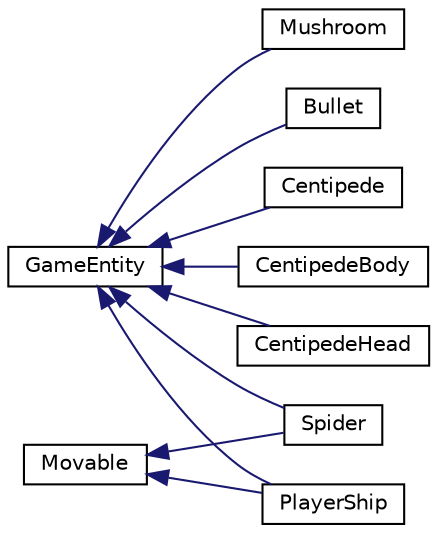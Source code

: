 digraph "Graphical Class Hierarchy"
{
  edge [fontname="Helvetica",fontsize="10",labelfontname="Helvetica",labelfontsize="10"];
  node [fontname="Helvetica",fontsize="10",shape=record];
  rankdir="LR";
  Node11 [label="GameEntity",height=0.2,width=0.4,color="black", fillcolor="white", style="filled",URL="$class_game_entity.html",tooltip="The purpose of this class is to load game entity images with the use of the ImageHandler object..."];
  Node11 -> Node12 [dir="back",color="midnightblue",fontsize="10",style="solid",fontname="Helvetica"];
  Node12 [label="Bullet",height=0.2,width=0.4,color="black", fillcolor="white", style="filled",URL="$class_bullet.html",tooltip="The purpose of this class is to create a game entity of type bullet and create the corresponding resp..."];
  Node11 -> Node13 [dir="back",color="midnightblue",fontsize="10",style="solid",fontname="Helvetica"];
  Node13 [label="Centipede",height=0.2,width=0.4,color="black", fillcolor="white", style="filled",URL="$class_centipede.html",tooltip="The purpose of this class is to create a game entity of type centipedeHead and create the correspondi..."];
  Node11 -> Node14 [dir="back",color="midnightblue",fontsize="10",style="solid",fontname="Helvetica"];
  Node14 [label="CentipedeBody",height=0.2,width=0.4,color="black", fillcolor="white", style="filled",URL="$class_centipede_body.html",tooltip="The purpose of this class is to create a game entity of type centipedeBody and create the correspondi..."];
  Node11 -> Node15 [dir="back",color="midnightblue",fontsize="10",style="solid",fontname="Helvetica"];
  Node15 [label="CentipedeHead",height=0.2,width=0.4,color="black", fillcolor="white", style="filled",URL="$class_centipede_head.html",tooltip="The purpose of this class is to create a game entity of type centipedeHead and create the correspondi..."];
  Node11 -> Node16 [dir="back",color="midnightblue",fontsize="10",style="solid",fontname="Helvetica"];
  Node16 [label="Mushroom",height=0.2,width=0.4,color="black", fillcolor="white", style="filled",URL="$class_mushroom.html",tooltip="The purpose of this class is to create a game entity of type mushroom and create the corresponding re..."];
  Node11 -> Node1 [dir="back",color="midnightblue",fontsize="10",style="solid",fontname="Helvetica"];
  Node1 [label="PlayerShip",height=0.2,width=0.4,color="black", fillcolor="white", style="filled",URL="$class_player_ship.html",tooltip="The purpose of this class is to create a game entity of type mushrrom and create the corresponding re..."];
  Node11 -> Node2 [dir="back",color="midnightblue",fontsize="10",style="solid",fontname="Helvetica"];
  Node2 [label="Spider",height=0.2,width=0.4,color="black", fillcolor="white", style="filled",URL="$class_spider.html",tooltip="The purpose of this class is to create a game entity of type Spider and create the corresponding resp..."];
  Node0 [label="Movable",height=0.2,width=0.4,color="black", fillcolor="white", style="filled",URL="$class_movable.html",tooltip="This is an Abstract Base Class that models movement of of entities. "];
  Node0 -> Node1 [dir="back",color="midnightblue",fontsize="10",style="solid",fontname="Helvetica"];
  Node0 -> Node2 [dir="back",color="midnightblue",fontsize="10",style="solid",fontname="Helvetica"];
}
